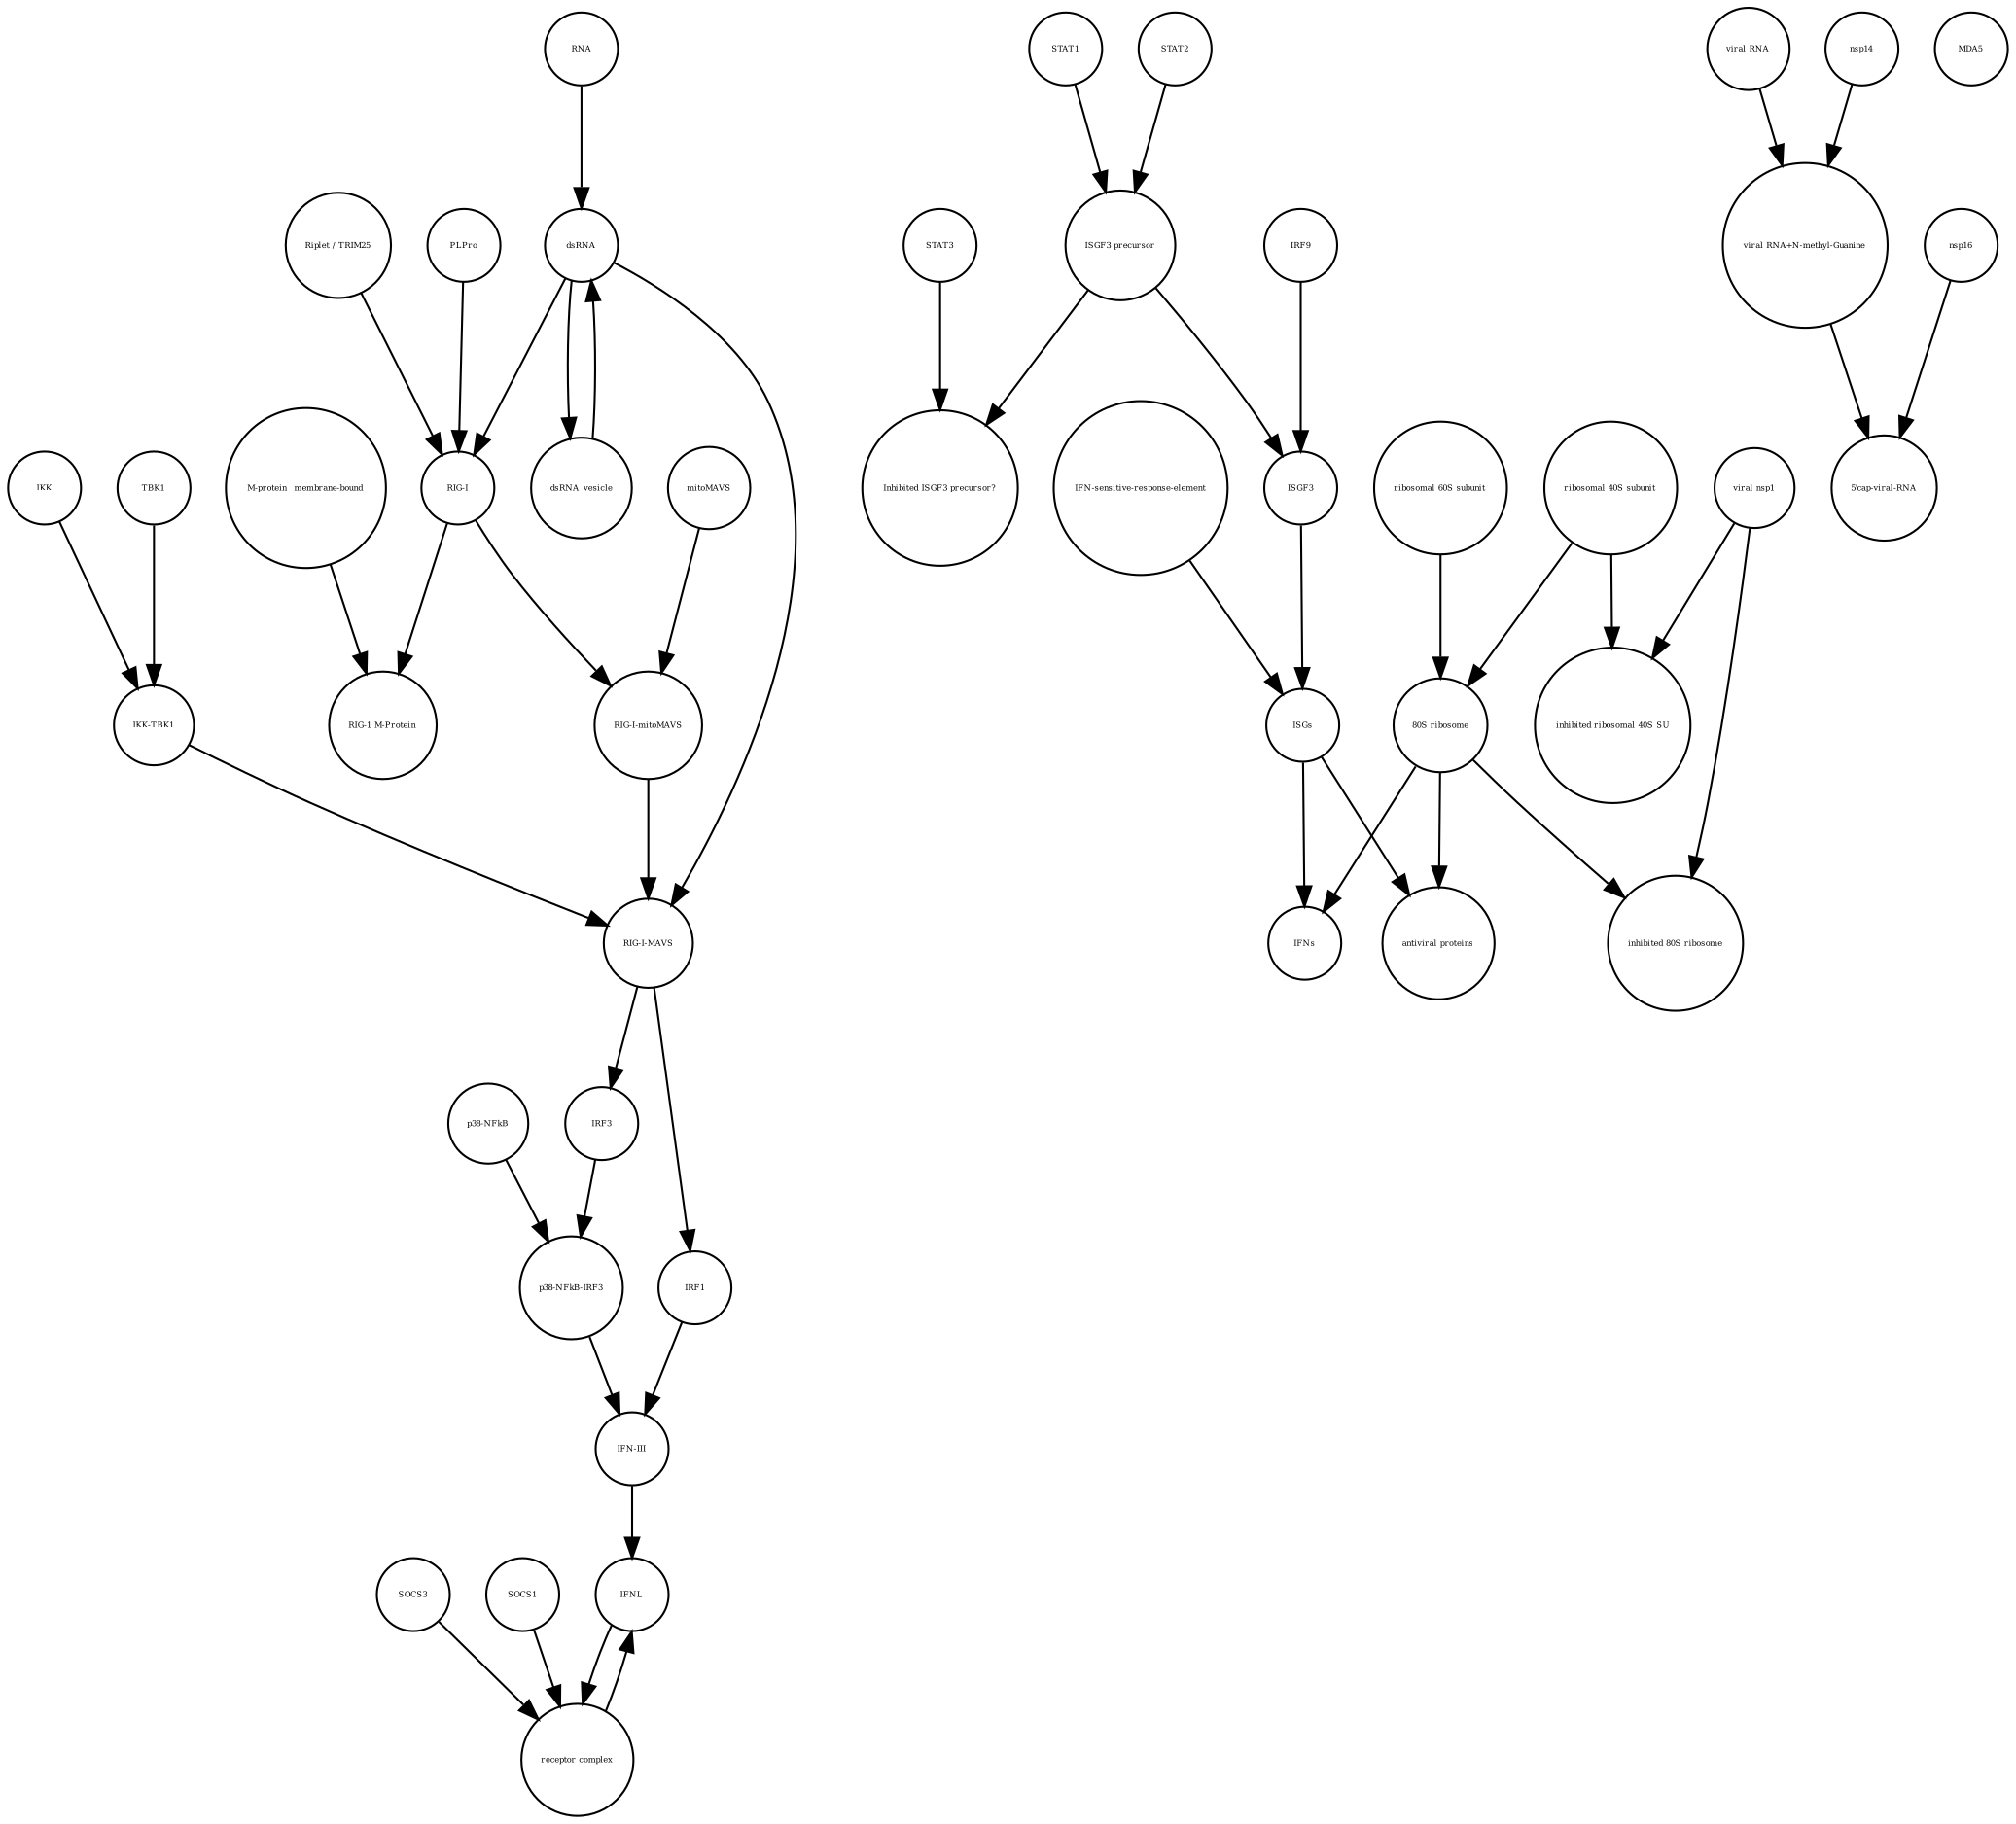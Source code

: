 strict digraph  {
IFNL [annotation="", bipartite=0, cls=macromolecule, fontsize=4, label=IFNL, shape=circle];
STAT1 [annotation="", bipartite=0, cls=macromolecule, fontsize=4, label=STAT1, shape=circle];
IRF1 [annotation="", bipartite=0, cls=macromolecule, fontsize=4, label=IRF1, shape=circle];
"5'cap-viral-RNA" [annotation="", bipartite=0, cls="nucleic acid feature", fontsize=4, label="5'cap-viral-RNA", shape=circle];
SOCS3 [annotation="", bipartite=0, cls=macromolecule, fontsize=4, label=SOCS3, shape=circle];
SOCS1 [annotation="", bipartite=0, cls=macromolecule, fontsize=4, label=SOCS1, shape=circle];
"receptor complex" [annotation="", bipartite=0, cls=complex, fontsize=4, label="receptor complex", shape=circle];
ISGs [annotation="", bipartite=0, cls="nucleic acid feature", fontsize=4, label=ISGs, shape=circle];
"IFN-sensitive-response-element" [annotation="", bipartite=0, cls="nucleic acid feature", fontsize=4, label="IFN-sensitive-response-element", shape=circle];
"Inhibited ISGF3 precursor?" [annotation="", bipartite=0, cls=complex, fontsize=4, label="Inhibited ISGF3 precursor?", shape=circle];
"IKK-TBK1" [annotation="", bipartite=0, cls=complex, fontsize=4, label="IKK-TBK1", shape=circle];
"RIG-I" [annotation="", bipartite=0, cls=macromolecule, fontsize=4, label="RIG-I", shape=circle];
"antiviral proteins" [annotation="", bipartite=0, cls=macromolecule, fontsize=4, label="antiviral proteins", shape=circle];
STAT3 [annotation="", bipartite=0, cls=macromolecule, fontsize=4, label=STAT3, shape=circle];
ISGF3 [annotation="", bipartite=0, cls=complex, fontsize=4, label=ISGF3, shape=circle];
"ribosomal 60S subunit" [annotation="", bipartite=0, cls=complex, fontsize=4, label="ribosomal 60S subunit", shape=circle];
IKK [annotation="", bipartite=0, cls=macromolecule, fontsize=4, label=IKK, shape=circle];
"80S ribosome" [annotation="", bipartite=0, cls=complex, fontsize=4, label="80S ribosome", shape=circle];
STAT2 [annotation="", bipartite=0, cls=macromolecule, fontsize=4, label=STAT2, shape=circle];
"inhibited ribosomal 40S SU" [annotation="urn_miriam_doi_10.1101%2F2020.05.18.102467", bipartite=0, cls=complex, fontsize=4, label="inhibited ribosomal 40S SU", shape=circle];
"M-protein_ membrane-bound" [annotation="", bipartite=0, cls=macromolecule, fontsize=4, label="M-protein_ membrane-bound", shape=circle];
TBK1 [annotation="", bipartite=0, cls=macromolecule, fontsize=4, label=TBK1, shape=circle];
MDA5 [annotation="", bipartite=0, cls=macromolecule, fontsize=4, label=MDA5, shape=circle];
"viral RNA+N-methyl-Guanine" [annotation="", bipartite=0, cls="nucleic acid feature", fontsize=4, label="viral RNA+N-methyl-Guanine", shape=circle];
"RIG-I-MAVS" [annotation="", bipartite=0, cls=complex, fontsize=4, label="RIG-I-MAVS", shape=circle];
"viral RNA" [annotation="", bipartite=0, cls="nucleic acid feature", fontsize=4, label="viral RNA", shape=circle];
IFNs [annotation="", bipartite=0, cls=macromolecule, fontsize=4, label=IFNs, shape=circle];
RNA [annotation="", bipartite=0, cls="nucleic acid feature", fontsize=4, label=RNA, shape=circle];
"ribosomal 40S subunit" [annotation="", bipartite=0, cls=complex, fontsize=4, label="ribosomal 40S subunit", shape=circle];
"p38-NFkB" [annotation="", bipartite=0, cls=complex, fontsize=4, label="p38-NFkB", shape=circle];
"ISGF3 precursor" [annotation="", bipartite=0, cls=complex, fontsize=4, label="ISGF3 precursor", shape=circle];
"RIG-1 M-Protein" [annotation="", bipartite=0, cls=complex, fontsize=4, label="RIG-1 M-Protein", shape=circle];
"p38-NFkB-IRF3" [annotation="", bipartite=0, cls=complex, fontsize=4, label="p38-NFkB-IRF3", shape=circle];
IRF9 [annotation="", bipartite=0, cls=macromolecule, fontsize=4, label=IRF9, shape=circle];
mitoMAVS [annotation="", bipartite=0, cls=macromolecule, fontsize=4, label=mitoMAVS, shape=circle];
dsRNA_vesicle [annotation="", bipartite=0, cls="nucleic acid feature", fontsize=4, label=dsRNA_vesicle, shape=circle];
nsp14 [annotation="", bipartite=0, cls=macromolecule, fontsize=4, label=nsp14, shape=circle];
IRF3 [annotation="", bipartite=0, cls=macromolecule, fontsize=4, label=IRF3, shape=circle];
"IFN-III" [annotation="", bipartite=0, cls=macromolecule, fontsize=4, label="IFN-III", shape=circle];
nsp16 [annotation="", bipartite=0, cls=macromolecule, fontsize=4, label=nsp16, shape=circle];
"RIG-I-mitoMAVS" [annotation="", bipartite=0, cls=complex, fontsize=4, label="RIG-I-mitoMAVS", shape=circle];
"Riplet / TRIM25" [annotation="", bipartite=0, cls=macromolecule, fontsize=4, label="Riplet / TRIM25", shape=circle];
dsRNA [annotation="", bipartite=0, cls="nucleic acid feature", fontsize=4, label=dsRNA, shape=circle];
"inhibited 80S ribosome" [annotation="", bipartite=0, cls=complex, fontsize=4, label="inhibited 80S ribosome", shape=circle];
"viral nsp1" [annotation="", bipartite=0, cls=macromolecule, fontsize=4, label="viral nsp1", shape=circle];
PLPro [annotation="", bipartite=0, cls=macromolecule, fontsize=4, label=PLPro, shape=circle];
IFNL -> "receptor complex"  [annotation="", interaction_type=stimulation];
STAT1 -> "ISGF3 precursor"  [annotation="", interaction_type=production];
IRF1 -> "IFN-III"  [annotation="", interaction_type=stimulation];
SOCS3 -> "receptor complex"  [annotation="", interaction_type=production];
SOCS1 -> "receptor complex"  [annotation="", interaction_type=production];
"receptor complex" -> IFNL  [annotation="", interaction_type=production];
ISGs -> "antiviral proteins"  [annotation="", interaction_type=production];
ISGs -> IFNs  [annotation="", interaction_type=production];
"IFN-sensitive-response-element" -> ISGs  [annotation="", interaction_type=production];
"IKK-TBK1" -> "RIG-I-MAVS"  [annotation="", interaction_type=production];
"RIG-I" -> "RIG-I-mitoMAVS"  [annotation="", interaction_type=production];
"RIG-I" -> "RIG-1 M-Protein"  [annotation="", interaction_type=production];
STAT3 -> "Inhibited ISGF3 precursor?"  [annotation="", interaction_type=production];
ISGF3 -> ISGs  [annotation="", interaction_type="necessary stimulation"];
"ribosomal 60S subunit" -> "80S ribosome"  [annotation="", interaction_type=production];
IKK -> "IKK-TBK1"  [annotation="", interaction_type=production];
"80S ribosome" -> "antiviral proteins"  [annotation="", interaction_type=catalysis];
"80S ribosome" -> IFNs  [annotation="", interaction_type=catalysis];
"80S ribosome" -> "inhibited 80S ribosome"  [annotation="", interaction_type=production];
STAT2 -> "ISGF3 precursor"  [annotation="", interaction_type=production];
"M-protein_ membrane-bound" -> "RIG-1 M-Protein"  [annotation="", interaction_type=production];
TBK1 -> "IKK-TBK1"  [annotation="", interaction_type=production];
"viral RNA+N-methyl-Guanine" -> "5'cap-viral-RNA"  [annotation="", interaction_type=production];
"RIG-I-MAVS" -> IRF3  [annotation="", interaction_type=stimulation];
"RIG-I-MAVS" -> IRF1  [annotation="", interaction_type=catalysis];
"viral RNA" -> "viral RNA+N-methyl-Guanine"  [annotation="", interaction_type=production];
RNA -> dsRNA  [annotation="", interaction_type=production];
"ribosomal 40S subunit" -> "inhibited ribosomal 40S SU"  [annotation="", interaction_type=production];
"ribosomal 40S subunit" -> "80S ribosome"  [annotation="", interaction_type=production];
"p38-NFkB" -> "p38-NFkB-IRF3"  [annotation="", interaction_type=production];
"ISGF3 precursor" -> ISGF3  [annotation="", interaction_type=production];
"ISGF3 precursor" -> "Inhibited ISGF3 precursor?"  [annotation="", interaction_type=production];
"p38-NFkB-IRF3" -> "IFN-III"  [annotation="", interaction_type=stimulation];
IRF9 -> ISGF3  [annotation="", interaction_type=production];
mitoMAVS -> "RIG-I-mitoMAVS"  [annotation="", interaction_type=production];
dsRNA_vesicle -> dsRNA  [annotation="", interaction_type=production];
nsp14 -> "viral RNA+N-methyl-Guanine"  [annotation="", interaction_type=catalysis];
IRF3 -> "p38-NFkB-IRF3"  [annotation="", interaction_type=production];
"IFN-III" -> IFNL  [annotation="", interaction_type=production];
nsp16 -> "5'cap-viral-RNA"  [annotation="urn_miriam_doi_10.1016%2Fj.chom.2020.05.008", interaction_type=catalysis];
"RIG-I-mitoMAVS" -> "RIG-I-MAVS"  [annotation="", interaction_type=production];
"Riplet / TRIM25" -> "RIG-I"  [annotation="", interaction_type=catalysis];
dsRNA -> "RIG-I-MAVS"  [annotation="", interaction_type="necessary stimulation"];
dsRNA -> "RIG-I"  [annotation="", interaction_type="necessary stimulation"];
dsRNA -> dsRNA_vesicle  [annotation="", interaction_type=production];
"viral nsp1" -> "inhibited ribosomal 40S SU"  [annotation="", interaction_type=production];
"viral nsp1" -> "inhibited 80S ribosome"  [annotation="", interaction_type=production];
PLPro -> "RIG-I"  [annotation="", interaction_type=catalysis];
}
